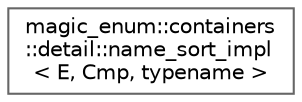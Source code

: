 digraph "クラス階層図"
{
 // LATEX_PDF_SIZE
  bgcolor="transparent";
  edge [fontname=Helvetica,fontsize=10,labelfontname=Helvetica,labelfontsize=10];
  node [fontname=Helvetica,fontsize=10,shape=box,height=0.2,width=0.4];
  rankdir="LR";
  Node0 [id="Node000000",label="magic_enum::containers\l::detail::name_sort_impl\l\< E, Cmp, typename \>",height=0.2,width=0.4,color="grey40", fillcolor="white", style="filled",URL="$structmagic__enum_1_1containers_1_1detail_1_1name__sort__impl.html",tooltip=" "];
}
